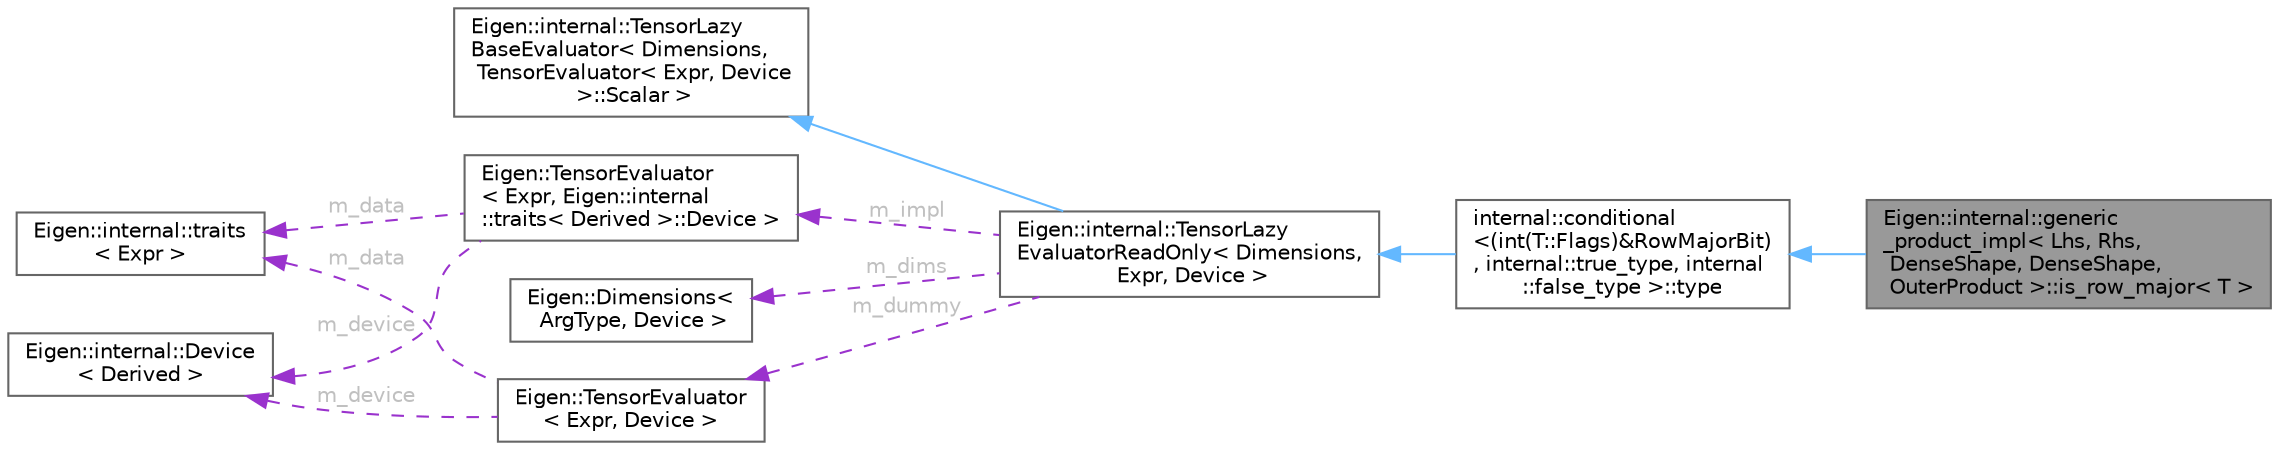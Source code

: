 digraph "Eigen::internal::generic_product_impl&lt; Lhs, Rhs, DenseShape, DenseShape, OuterProduct &gt;::is_row_major&lt; T &gt;"
{
 // LATEX_PDF_SIZE
  bgcolor="transparent";
  edge [fontname=Helvetica,fontsize=10,labelfontname=Helvetica,labelfontsize=10];
  node [fontname=Helvetica,fontsize=10,shape=box,height=0.2,width=0.4];
  rankdir="LR";
  Node1 [id="Node000001",label="Eigen::internal::generic\l_product_impl\< Lhs, Rhs,\l DenseShape, DenseShape,\l OuterProduct \>::is_row_major\< T \>",height=0.2,width=0.4,color="gray40", fillcolor="grey60", style="filled", fontcolor="black",tooltip=" "];
  Node2 -> Node1 [id="edge11_Node000001_Node000002",dir="back",color="steelblue1",style="solid",tooltip=" "];
  Node2 [id="Node000002",label="internal::conditional\l\<(int(T::Flags)&RowMajorBit)\l, internal::true_type, internal\l::false_type \>::type",height=0.2,width=0.4,color="gray40", fillcolor="white", style="filled",URL="$class_eigen_1_1internal_1_1_tensor_lazy_evaluator_writable.html",tooltip=" "];
  Node3 -> Node2 [id="edge12_Node000002_Node000003",dir="back",color="steelblue1",style="solid",tooltip=" "];
  Node3 [id="Node000003",label="Eigen::internal::TensorLazy\lEvaluatorReadOnly\< Dimensions,\l Expr, Device \>",height=0.2,width=0.4,color="gray40", fillcolor="white", style="filled",URL="$class_eigen_1_1internal_1_1_tensor_lazy_evaluator_read_only.html",tooltip=" "];
  Node4 -> Node3 [id="edge13_Node000003_Node000004",dir="back",color="steelblue1",style="solid",tooltip=" "];
  Node4 [id="Node000004",label="Eigen::internal::TensorLazy\lBaseEvaluator\< Dimensions,\l TensorEvaluator\< Expr, Device\l \>::Scalar \>",height=0.2,width=0.4,color="gray40", fillcolor="white", style="filled",URL="$class_eigen_1_1internal_1_1_tensor_lazy_base_evaluator.html",tooltip=" "];
  Node5 -> Node3 [id="edge14_Node000003_Node000005",dir="back",color="darkorchid3",style="dashed",tooltip=" ",label=" m_impl",fontcolor="grey" ];
  Node5 [id="Node000005",label="Eigen::TensorEvaluator\l\< Expr, Eigen::internal\l::traits\< Derived \>::Device \>",height=0.2,width=0.4,color="gray40", fillcolor="white", style="filled",URL="$struct_eigen_1_1_tensor_evaluator.html",tooltip=" "];
  Node6 -> Node5 [id="edge15_Node000005_Node000006",dir="back",color="darkorchid3",style="dashed",tooltip=" ",label=" m_data",fontcolor="grey" ];
  Node6 [id="Node000006",label="Eigen::internal::traits\l\< Expr \>",height=0.2,width=0.4,color="gray40", fillcolor="white", style="filled",URL="$struct_eigen_1_1internal_1_1traits.html",tooltip=" "];
  Node7 -> Node5 [id="edge16_Node000005_Node000007",dir="back",color="darkorchid3",style="dashed",tooltip=" ",label=" m_device",fontcolor="grey" ];
  Node7 [id="Node000007",label="Eigen::internal::Device\l\< Derived \>",height=0.2,width=0.4,color="gray40", fillcolor="white", style="filled",URL="$struct_eigen_1_1internal_1_1traits.html",tooltip=" "];
  Node8 -> Node3 [id="edge17_Node000003_Node000008",dir="back",color="darkorchid3",style="dashed",tooltip=" ",label=" m_dims",fontcolor="grey" ];
  Node8 [id="Node000008",label="Eigen::Dimensions\<\l ArgType, Device \>",height=0.2,width=0.4,color="gray40", fillcolor="white", style="filled",URL="$struct_eigen_1_1_tensor_evaluator.html",tooltip=" "];
  Node9 -> Node3 [id="edge18_Node000003_Node000009",dir="back",color="darkorchid3",style="dashed",tooltip=" ",label=" m_dummy",fontcolor="grey" ];
  Node9 [id="Node000009",label="Eigen::TensorEvaluator\l\< Expr, Device \>",height=0.2,width=0.4,color="gray40", fillcolor="white", style="filled",URL="$struct_eigen_1_1_tensor_evaluator.html",tooltip=" "];
  Node6 -> Node9 [id="edge19_Node000009_Node000006",dir="back",color="darkorchid3",style="dashed",tooltip=" ",label=" m_data",fontcolor="grey" ];
  Node7 -> Node9 [id="edge20_Node000009_Node000007",dir="back",color="darkorchid3",style="dashed",tooltip=" ",label=" m_device",fontcolor="grey" ];
}
